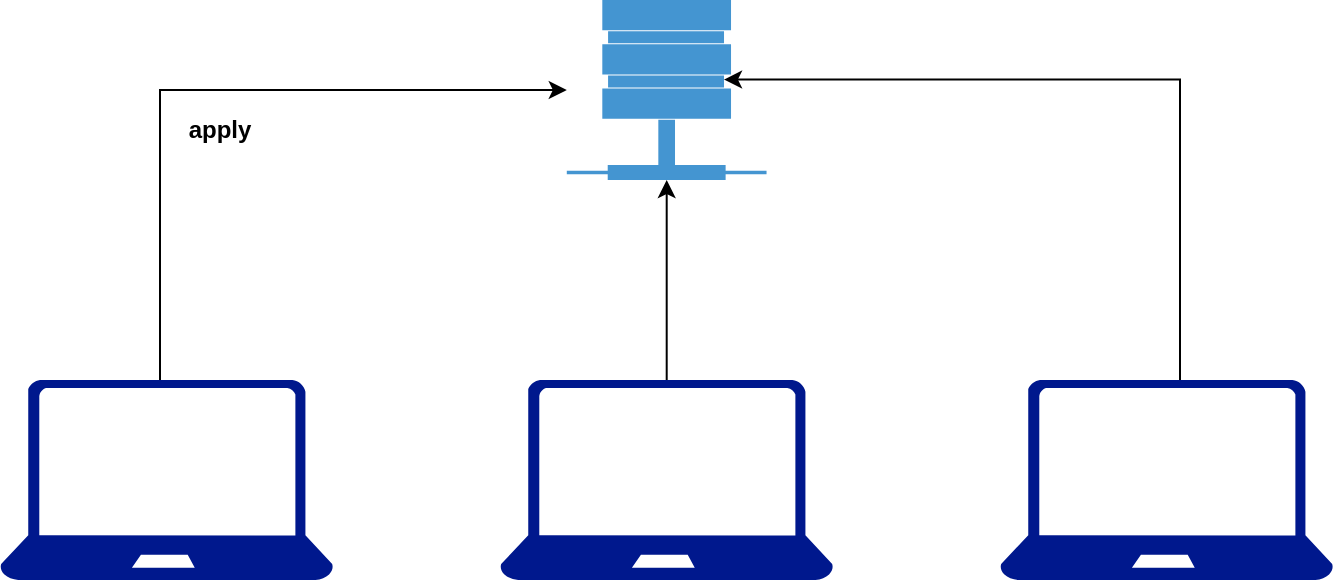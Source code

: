 <mxfile version="28.2.7">
  <diagram name="Page-1" id="xi9nCvIinVcpnaGFHo7J">
    <mxGraphModel dx="1042" dy="561" grid="1" gridSize="10" guides="1" tooltips="1" connect="1" arrows="1" fold="1" page="1" pageScale="1" pageWidth="850" pageHeight="1100" math="0" shadow="0">
      <root>
        <mxCell id="0" />
        <mxCell id="1" parent="0" />
        <mxCell id="TqcxXpmtm-n4gvc1bOFA-6" style="edgeStyle=orthogonalEdgeStyle;rounded=0;orthogonalLoop=1;jettySize=auto;html=1;" edge="1" parent="1" source="TqcxXpmtm-n4gvc1bOFA-1" target="TqcxXpmtm-n4gvc1bOFA-5">
          <mxGeometry relative="1" as="geometry">
            <Array as="points">
              <mxPoint x="100" y="55" />
            </Array>
          </mxGeometry>
        </mxCell>
        <mxCell id="TqcxXpmtm-n4gvc1bOFA-1" value="" style="sketch=0;aspect=fixed;pointerEvents=1;shadow=0;dashed=0;html=1;strokeColor=none;labelPosition=center;verticalLabelPosition=bottom;verticalAlign=top;align=center;fillColor=#00188D;shape=mxgraph.azure.laptop" vertex="1" parent="1">
          <mxGeometry x="20" y="200" width="166.67" height="100" as="geometry" />
        </mxCell>
        <mxCell id="TqcxXpmtm-n4gvc1bOFA-8" style="edgeStyle=orthogonalEdgeStyle;rounded=0;orthogonalLoop=1;jettySize=auto;html=1;" edge="1" parent="1" source="TqcxXpmtm-n4gvc1bOFA-2" target="TqcxXpmtm-n4gvc1bOFA-5">
          <mxGeometry relative="1" as="geometry" />
        </mxCell>
        <mxCell id="TqcxXpmtm-n4gvc1bOFA-2" value="" style="sketch=0;aspect=fixed;pointerEvents=1;shadow=0;dashed=0;html=1;strokeColor=none;labelPosition=center;verticalLabelPosition=bottom;verticalAlign=top;align=center;fillColor=#00188D;shape=mxgraph.azure.laptop" vertex="1" parent="1">
          <mxGeometry x="270" y="200" width="166.67" height="100" as="geometry" />
        </mxCell>
        <mxCell id="TqcxXpmtm-n4gvc1bOFA-3" value="" style="sketch=0;aspect=fixed;pointerEvents=1;shadow=0;dashed=0;html=1;strokeColor=none;labelPosition=center;verticalLabelPosition=bottom;verticalAlign=top;align=center;fillColor=#00188D;shape=mxgraph.azure.laptop" vertex="1" parent="1">
          <mxGeometry x="520" y="200" width="166.67" height="100" as="geometry" />
        </mxCell>
        <mxCell id="TqcxXpmtm-n4gvc1bOFA-5" value="" style="shadow=0;dashed=0;html=1;strokeColor=none;fillColor=#4495D1;labelPosition=center;verticalLabelPosition=bottom;verticalAlign=top;align=center;outlineConnect=0;shape=mxgraph.veeam.2d.remote_storage;" vertex="1" parent="1">
          <mxGeometry x="303.4" y="10" width="99.87" height="90" as="geometry" />
        </mxCell>
        <mxCell id="TqcxXpmtm-n4gvc1bOFA-7" value="&lt;b&gt;apply&lt;/b&gt;" style="text;html=1;whiteSpace=wrap;strokeColor=none;fillColor=none;align=center;verticalAlign=middle;rounded=0;" vertex="1" parent="1">
          <mxGeometry x="100" y="60" width="60" height="30" as="geometry" />
        </mxCell>
        <mxCell id="TqcxXpmtm-n4gvc1bOFA-9" style="edgeStyle=orthogonalEdgeStyle;rounded=0;orthogonalLoop=1;jettySize=auto;html=1;entryX=0.787;entryY=0.442;entryDx=0;entryDy=0;entryPerimeter=0;" edge="1" parent="1" source="TqcxXpmtm-n4gvc1bOFA-3" target="TqcxXpmtm-n4gvc1bOFA-5">
          <mxGeometry relative="1" as="geometry">
            <Array as="points">
              <mxPoint x="610" y="50" />
            </Array>
          </mxGeometry>
        </mxCell>
      </root>
    </mxGraphModel>
  </diagram>
</mxfile>
